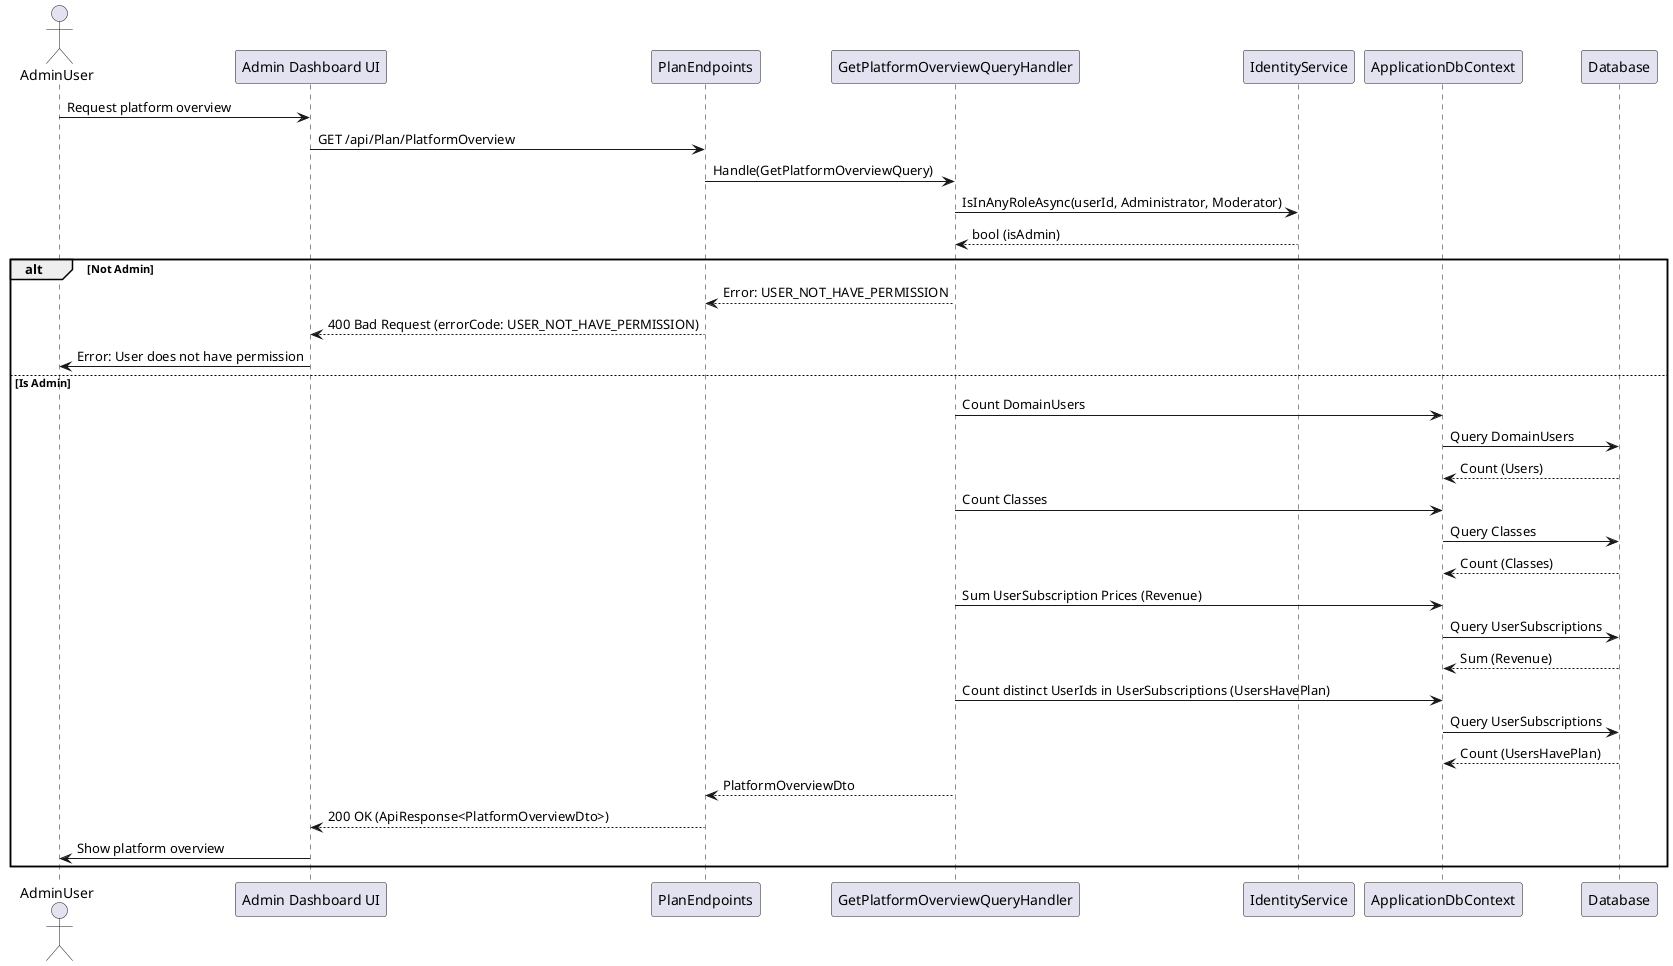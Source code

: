 @startuml
actor AdminUser
participant "Admin Dashboard UI" as UI
participant PlanEndpoints
participant GetPlatformOverviewQueryHandler as Handler
participant IdentityService
participant ApplicationDbContext
participant Database

AdminUser -> UI : Request platform overview
UI -> PlanEndpoints : GET /api/Plan/PlatformOverview
PlanEndpoints -> Handler : Handle(GetPlatformOverviewQuery)
Handler -> IdentityService : IsInAnyRoleAsync(userId, Administrator, Moderator)
IdentityService --> Handler : bool (isAdmin)
alt Not Admin
    Handler --> PlanEndpoints : Error: USER_NOT_HAVE_PERMISSION
    PlanEndpoints --> UI : 400 Bad Request (errorCode: USER_NOT_HAVE_PERMISSION)
    UI -> AdminUser : Error: User does not have permission
else Is Admin
    Handler -> ApplicationDbContext : Count DomainUsers
    ApplicationDbContext -> Database : Query DomainUsers
    Database --> ApplicationDbContext : Count (Users)
    Handler -> ApplicationDbContext : Count Classes
    ApplicationDbContext -> Database : Query Classes
    Database --> ApplicationDbContext : Count (Classes)
    Handler -> ApplicationDbContext : Sum UserSubscription Prices (Revenue)
    ApplicationDbContext -> Database : Query UserSubscriptions
    Database --> ApplicationDbContext : Sum (Revenue)
    Handler -> ApplicationDbContext : Count distinct UserIds in UserSubscriptions (UsersHavePlan)
    ApplicationDbContext -> Database : Query UserSubscriptions
    Database --> ApplicationDbContext : Count (UsersHavePlan)
    Handler --> PlanEndpoints : PlatformOverviewDto
    PlanEndpoints --> UI : 200 OK (ApiResponse<PlatformOverviewDto>)
    UI -> AdminUser : Show platform overview
end
@enduml